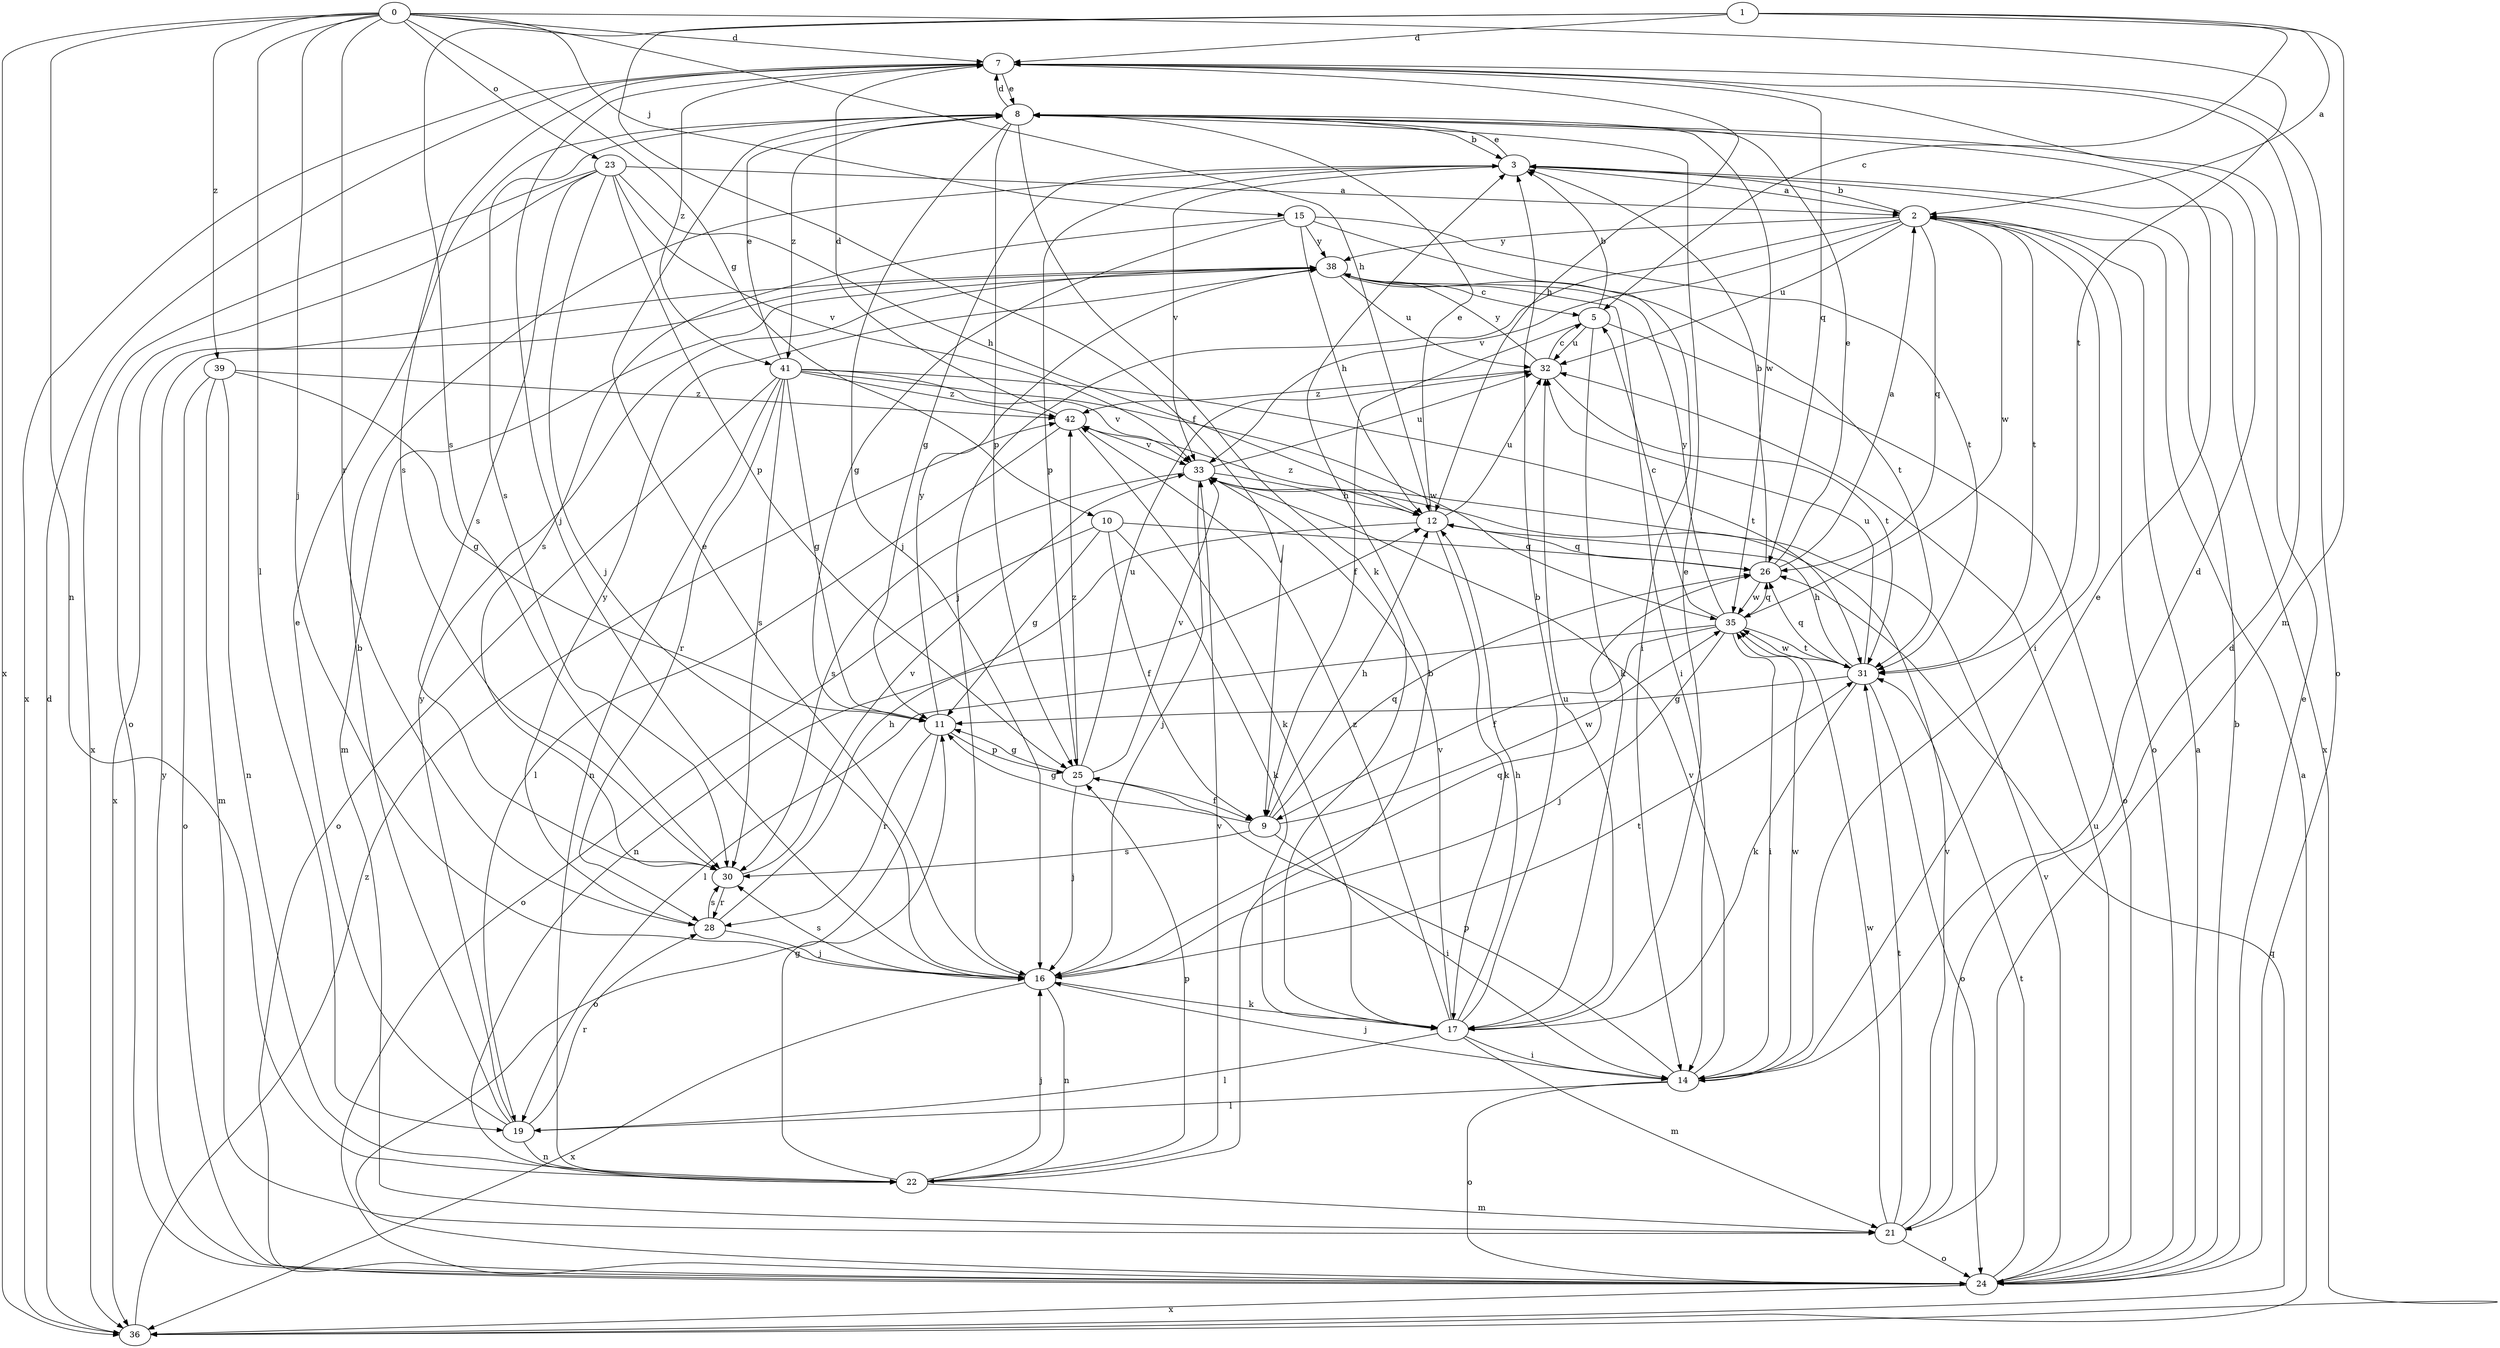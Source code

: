 strict digraph  {
0;
1;
2;
3;
5;
7;
8;
9;
10;
11;
12;
14;
15;
16;
17;
19;
21;
22;
23;
24;
25;
26;
28;
30;
31;
32;
33;
35;
36;
38;
39;
41;
42;
0 -> 7  [label=d];
0 -> 10  [label=g];
0 -> 12  [label=h];
0 -> 15  [label=j];
0 -> 16  [label=j];
0 -> 19  [label=l];
0 -> 22  [label=n];
0 -> 23  [label=o];
0 -> 28  [label=r];
0 -> 31  [label=t];
0 -> 36  [label=x];
0 -> 39  [label=z];
1 -> 2  [label=a];
1 -> 5  [label=c];
1 -> 7  [label=d];
1 -> 9  [label=f];
1 -> 21  [label=m];
1 -> 30  [label=s];
2 -> 3  [label=b];
2 -> 14  [label=i];
2 -> 16  [label=j];
2 -> 24  [label=o];
2 -> 26  [label=q];
2 -> 31  [label=t];
2 -> 32  [label=u];
2 -> 33  [label=v];
2 -> 35  [label=w];
2 -> 38  [label=y];
3 -> 2  [label=a];
3 -> 8  [label=e];
3 -> 11  [label=g];
3 -> 25  [label=p];
3 -> 33  [label=v];
3 -> 36  [label=x];
5 -> 3  [label=b];
5 -> 9  [label=f];
5 -> 17  [label=k];
5 -> 24  [label=o];
5 -> 32  [label=u];
7 -> 8  [label=e];
7 -> 12  [label=h];
7 -> 16  [label=j];
7 -> 24  [label=o];
7 -> 26  [label=q];
7 -> 30  [label=s];
7 -> 36  [label=x];
7 -> 41  [label=z];
8 -> 3  [label=b];
8 -> 7  [label=d];
8 -> 16  [label=j];
8 -> 17  [label=k];
8 -> 25  [label=p];
8 -> 30  [label=s];
8 -> 35  [label=w];
8 -> 41  [label=z];
9 -> 11  [label=g];
9 -> 12  [label=h];
9 -> 14  [label=i];
9 -> 26  [label=q];
9 -> 30  [label=s];
9 -> 35  [label=w];
10 -> 9  [label=f];
10 -> 11  [label=g];
10 -> 17  [label=k];
10 -> 24  [label=o];
10 -> 26  [label=q];
11 -> 24  [label=o];
11 -> 25  [label=p];
11 -> 28  [label=r];
11 -> 38  [label=y];
12 -> 8  [label=e];
12 -> 17  [label=k];
12 -> 22  [label=n];
12 -> 26  [label=q];
12 -> 32  [label=u];
12 -> 42  [label=z];
14 -> 7  [label=d];
14 -> 8  [label=e];
14 -> 16  [label=j];
14 -> 19  [label=l];
14 -> 24  [label=o];
14 -> 25  [label=p];
14 -> 33  [label=v];
14 -> 35  [label=w];
15 -> 11  [label=g];
15 -> 12  [label=h];
15 -> 14  [label=i];
15 -> 30  [label=s];
15 -> 31  [label=t];
15 -> 38  [label=y];
16 -> 8  [label=e];
16 -> 17  [label=k];
16 -> 22  [label=n];
16 -> 26  [label=q];
16 -> 30  [label=s];
16 -> 31  [label=t];
16 -> 36  [label=x];
17 -> 3  [label=b];
17 -> 8  [label=e];
17 -> 12  [label=h];
17 -> 14  [label=i];
17 -> 19  [label=l];
17 -> 21  [label=m];
17 -> 32  [label=u];
17 -> 33  [label=v];
17 -> 42  [label=z];
19 -> 3  [label=b];
19 -> 8  [label=e];
19 -> 22  [label=n];
19 -> 28  [label=r];
19 -> 38  [label=y];
21 -> 7  [label=d];
21 -> 24  [label=o];
21 -> 31  [label=t];
21 -> 33  [label=v];
21 -> 35  [label=w];
22 -> 3  [label=b];
22 -> 11  [label=g];
22 -> 16  [label=j];
22 -> 21  [label=m];
22 -> 25  [label=p];
22 -> 33  [label=v];
23 -> 2  [label=a];
23 -> 12  [label=h];
23 -> 16  [label=j];
23 -> 24  [label=o];
23 -> 25  [label=p];
23 -> 30  [label=s];
23 -> 33  [label=v];
23 -> 36  [label=x];
24 -> 2  [label=a];
24 -> 3  [label=b];
24 -> 8  [label=e];
24 -> 31  [label=t];
24 -> 32  [label=u];
24 -> 33  [label=v];
24 -> 36  [label=x];
24 -> 38  [label=y];
25 -> 9  [label=f];
25 -> 11  [label=g];
25 -> 16  [label=j];
25 -> 32  [label=u];
25 -> 33  [label=v];
25 -> 42  [label=z];
26 -> 2  [label=a];
26 -> 3  [label=b];
26 -> 8  [label=e];
26 -> 35  [label=w];
28 -> 12  [label=h];
28 -> 16  [label=j];
28 -> 30  [label=s];
28 -> 38  [label=y];
30 -> 28  [label=r];
30 -> 33  [label=v];
31 -> 11  [label=g];
31 -> 12  [label=h];
31 -> 17  [label=k];
31 -> 24  [label=o];
31 -> 26  [label=q];
31 -> 32  [label=u];
31 -> 35  [label=w];
32 -> 5  [label=c];
32 -> 31  [label=t];
32 -> 38  [label=y];
32 -> 42  [label=z];
33 -> 12  [label=h];
33 -> 16  [label=j];
33 -> 30  [label=s];
33 -> 32  [label=u];
35 -> 5  [label=c];
35 -> 9  [label=f];
35 -> 14  [label=i];
35 -> 16  [label=j];
35 -> 19  [label=l];
35 -> 26  [label=q];
35 -> 31  [label=t];
35 -> 38  [label=y];
36 -> 2  [label=a];
36 -> 7  [label=d];
36 -> 26  [label=q];
36 -> 42  [label=z];
38 -> 5  [label=c];
38 -> 14  [label=i];
38 -> 21  [label=m];
38 -> 31  [label=t];
38 -> 32  [label=u];
38 -> 36  [label=x];
39 -> 11  [label=g];
39 -> 21  [label=m];
39 -> 22  [label=n];
39 -> 24  [label=o];
39 -> 42  [label=z];
41 -> 8  [label=e];
41 -> 11  [label=g];
41 -> 22  [label=n];
41 -> 24  [label=o];
41 -> 28  [label=r];
41 -> 30  [label=s];
41 -> 31  [label=t];
41 -> 33  [label=v];
41 -> 35  [label=w];
41 -> 42  [label=z];
42 -> 7  [label=d];
42 -> 17  [label=k];
42 -> 19  [label=l];
42 -> 33  [label=v];
}
